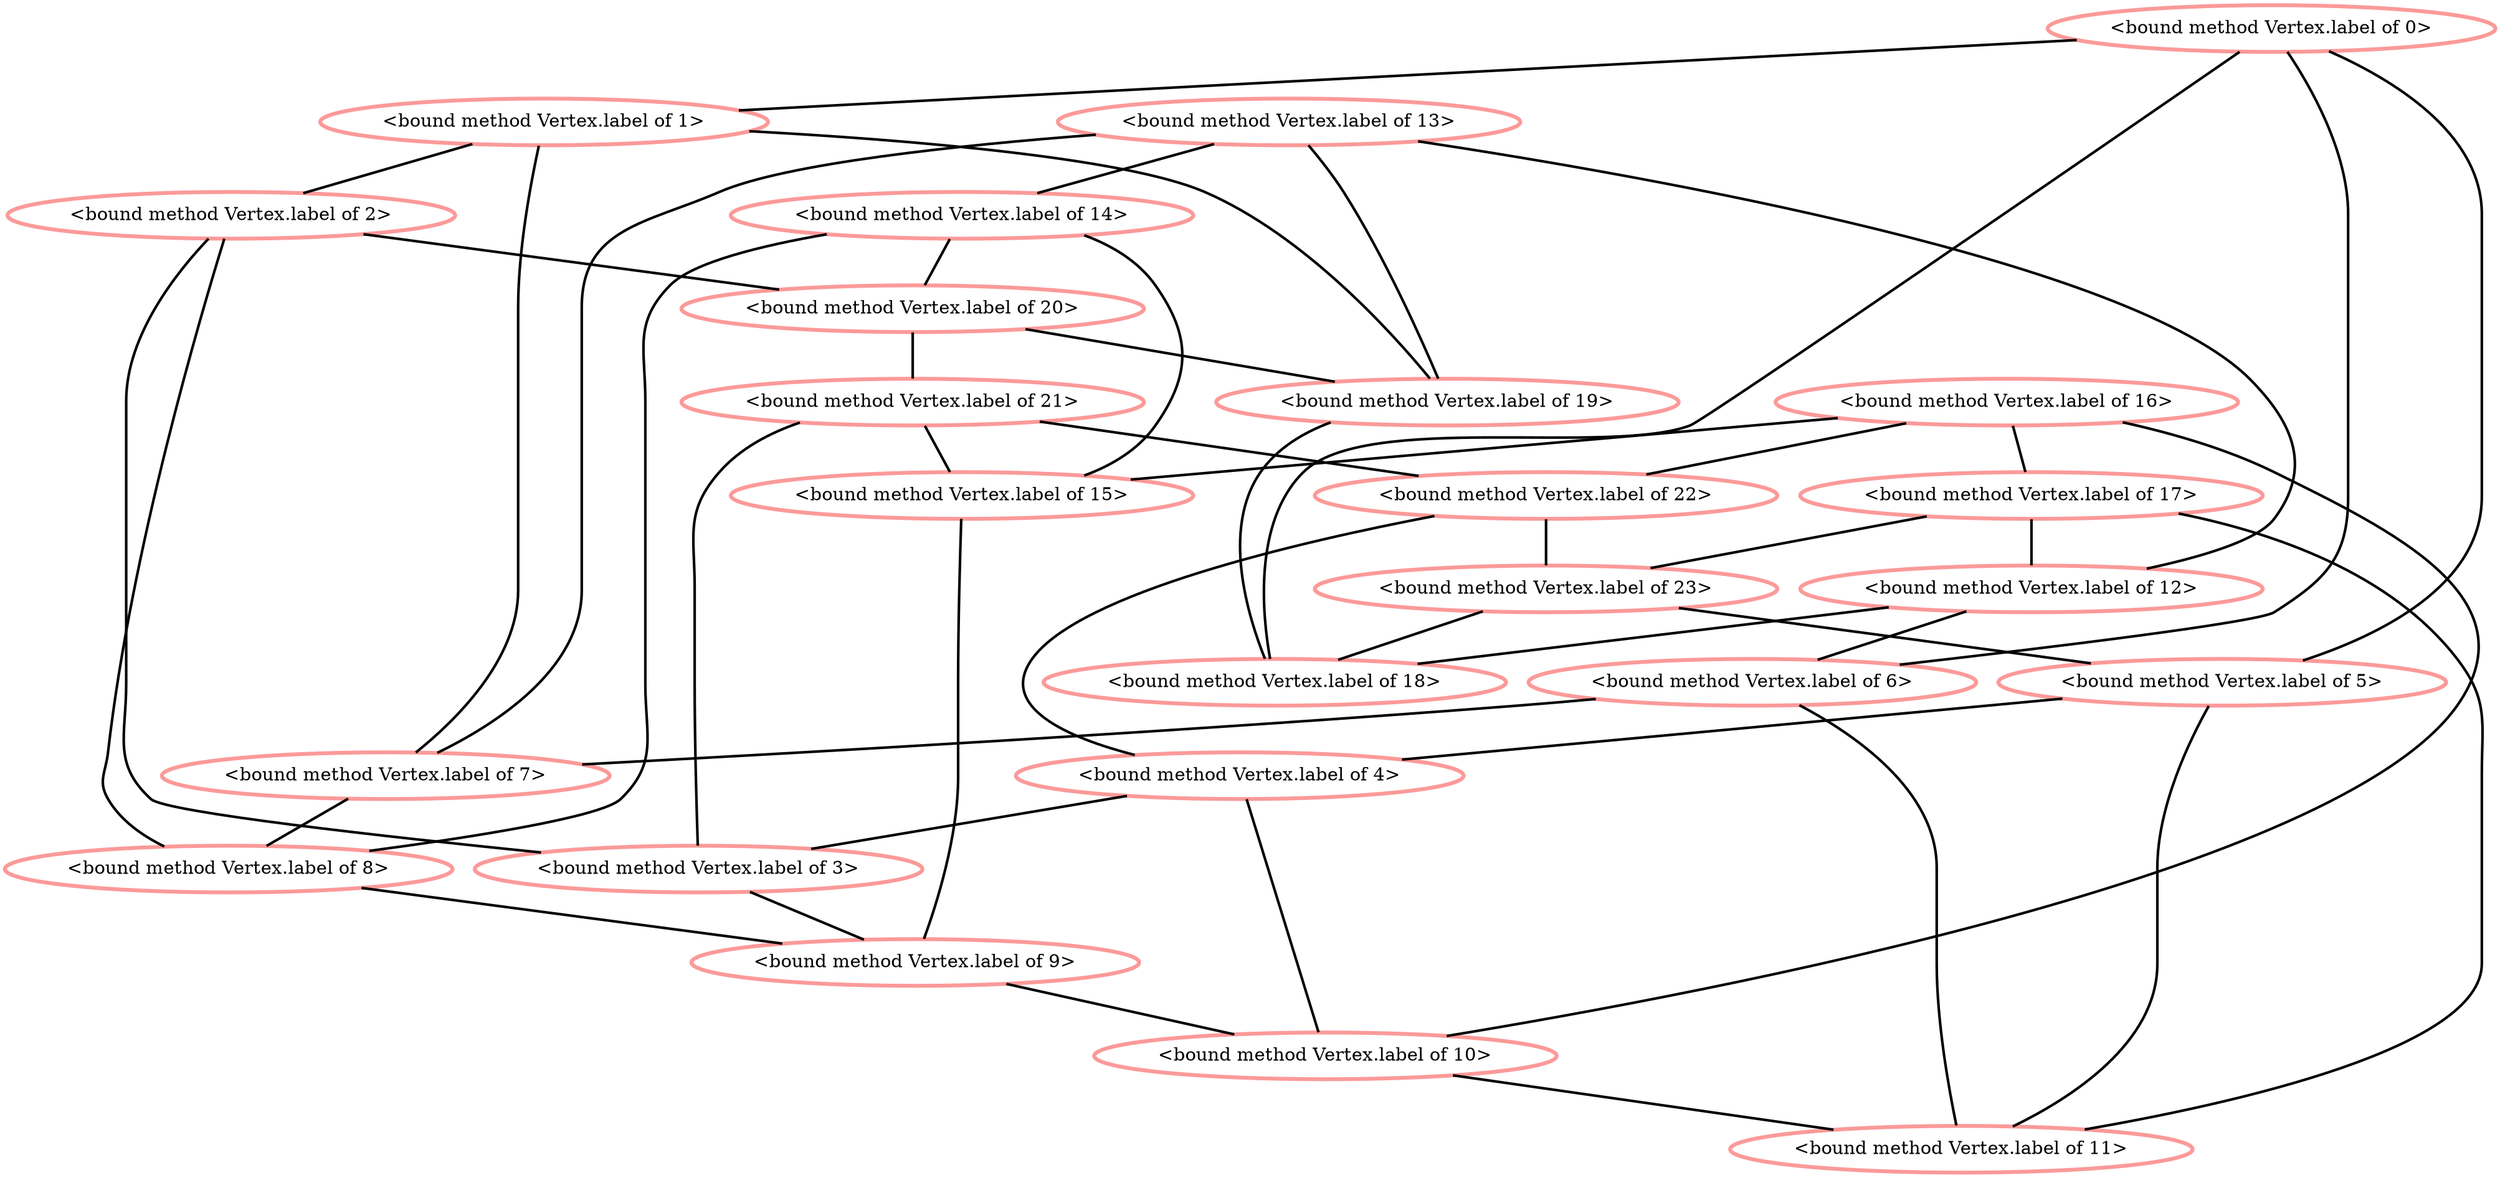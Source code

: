 Graph G {
    0 [penwidth=3,label="<bound method Vertex.label of 0>",color=5, colorscheme=paired12]
    1 [penwidth=3,label="<bound method Vertex.label of 1>",color=5, colorscheme=paired12]
    2 [penwidth=3,label="<bound method Vertex.label of 2>",color=5, colorscheme=paired12]
    3 [penwidth=3,label="<bound method Vertex.label of 3>",color=5, colorscheme=paired12]
    4 [penwidth=3,label="<bound method Vertex.label of 4>",color=5, colorscheme=paired12]
    5 [penwidth=3,label="<bound method Vertex.label of 5>",color=5, colorscheme=paired12]
    6 [penwidth=3,label="<bound method Vertex.label of 6>",color=5, colorscheme=paired12]
    7 [penwidth=3,label="<bound method Vertex.label of 7>",color=5, colorscheme=paired12]
    8 [penwidth=3,label="<bound method Vertex.label of 8>",color=5, colorscheme=paired12]
    9 [penwidth=3,label="<bound method Vertex.label of 9>",color=5, colorscheme=paired12]
    10 [penwidth=3,label="<bound method Vertex.label of 10>",color=5, colorscheme=paired12]
    11 [penwidth=3,label="<bound method Vertex.label of 11>",color=5, colorscheme=paired12]
    12 [penwidth=3,label="<bound method Vertex.label of 12>",color=5, colorscheme=paired12]
    13 [penwidth=3,label="<bound method Vertex.label of 13>",color=5, colorscheme=paired12]
    14 [penwidth=3,label="<bound method Vertex.label of 14>",color=5, colorscheme=paired12]
    15 [penwidth=3,label="<bound method Vertex.label of 15>",color=5, colorscheme=paired12]
    16 [penwidth=3,label="<bound method Vertex.label of 16>",color=5, colorscheme=paired12]
    17 [penwidth=3,label="<bound method Vertex.label of 17>",color=5, colorscheme=paired12]
    18 [penwidth=3,label="<bound method Vertex.label of 18>",color=5, colorscheme=paired12]
    19 [penwidth=3,label="<bound method Vertex.label of 19>",color=5, colorscheme=paired12]
    20 [penwidth=3,label="<bound method Vertex.label of 20>",color=5, colorscheme=paired12]
    21 [penwidth=3,label="<bound method Vertex.label of 21>",color=5, colorscheme=paired12]
    22 [penwidth=3,label="<bound method Vertex.label of 22>",color=5, colorscheme=paired12]
    23 [penwidth=3,label="<bound method Vertex.label of 23>",color=5, colorscheme=paired12]

    0--1 [penwidth=2]
    0--18 [penwidth=2]
    0--6 [penwidth=2]
    0--5 [penwidth=2]
    13--14 [penwidth=2]
    13--19 [penwidth=2]
    13--12 [penwidth=2]
    13--7 [penwidth=2]
    14--20 [penwidth=2]
    14--15 [penwidth=2]
    14--8 [penwidth=2]
    1--2 [penwidth=2]
    1--19 [penwidth=2]
    1--7 [penwidth=2]
    16--17 [penwidth=2]
    16--22 [penwidth=2]
    16--15 [penwidth=2]
    16--10 [penwidth=2]
    17--12 [penwidth=2]
    17--23 [penwidth=2]
    17--11 [penwidth=2]
    2--20 [penwidth=2]
    2--3 [penwidth=2]
    2--8 [penwidth=2]
    20--19 [penwidth=2]
    20--21 [penwidth=2]
    19--18 [penwidth=2]
    12--18 [penwidth=2]
    12--6 [penwidth=2]
    21--22 [penwidth=2]
    21--3 [penwidth=2]
    21--15 [penwidth=2]
    22--23 [penwidth=2]
    22--4 [penwidth=2]
    23--18 [penwidth=2]
    23--5 [penwidth=2]
    6--7 [penwidth=2]
    6--11 [penwidth=2]
    7--8 [penwidth=2]
    5--4 [penwidth=2]
    5--11 [penwidth=2]
    4--3 [penwidth=2]
    4--10 [penwidth=2]
    3--9 [penwidth=2]
    15--9 [penwidth=2]
    8--9 [penwidth=2]
    9--10 [penwidth=2]
    10--11 [penwidth=2]
}